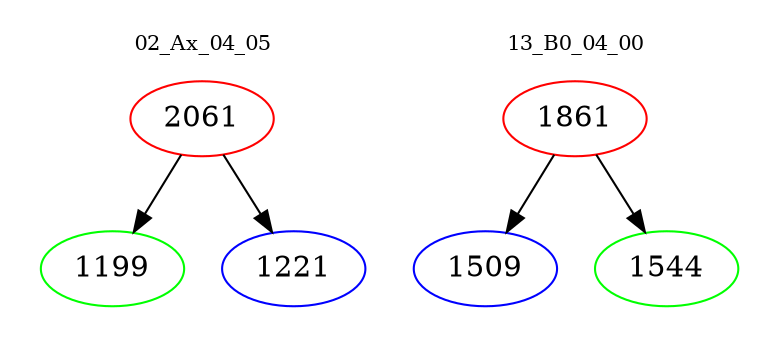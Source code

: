 digraph{
subgraph cluster_0 {
color = white
label = "02_Ax_04_05";
fontsize=10;
T0_2061 [label="2061", color="red"]
T0_2061 -> T0_1199 [color="black"]
T0_1199 [label="1199", color="green"]
T0_2061 -> T0_1221 [color="black"]
T0_1221 [label="1221", color="blue"]
}
subgraph cluster_1 {
color = white
label = "13_B0_04_00";
fontsize=10;
T1_1861 [label="1861", color="red"]
T1_1861 -> T1_1509 [color="black"]
T1_1509 [label="1509", color="blue"]
T1_1861 -> T1_1544 [color="black"]
T1_1544 [label="1544", color="green"]
}
}
